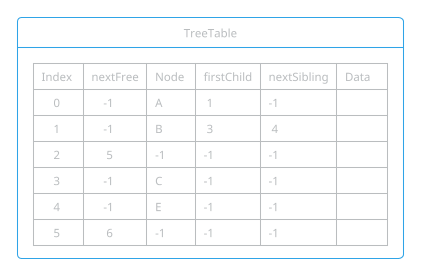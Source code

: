 @startuml
top to bottom direction
!theme cerulean-outline
object TreeTable {
| Index  | nextFree | Node  | firstChild | nextSibling | Data    |
|     0  |     -1   | A     |  1         | -1          |         |
|     1  |     -1   | B     |  3         |  4          |         |
|     2  |      5   | -1    | -1         | -1          |         |
|     3  |     -1   | C     | -1         | -1          |         |
|     4  |     -1   | E     | -1         | -1          |         |
|     5  |      6   | -1    | -1         | -1          |         |
}
@enduml
